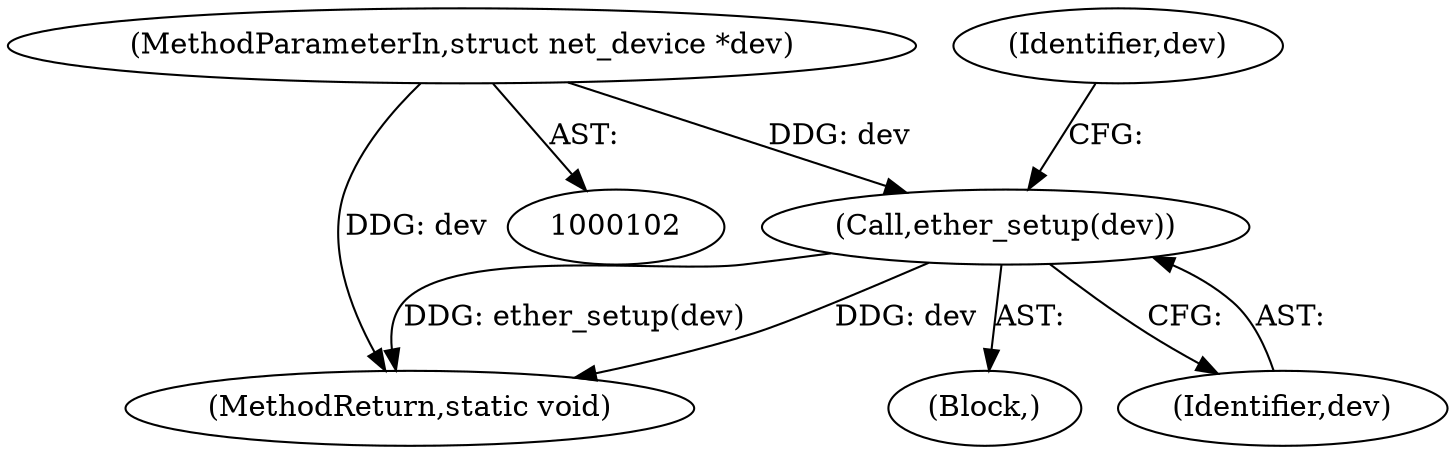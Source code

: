 digraph "0_linux_550fd08c2cebad61c548def135f67aba284c6162_2@pointer" {
"1000103" [label="(MethodParameterIn,struct net_device *dev)"];
"1000116" [label="(Call,ether_setup(dev))"];
"1000155" [label="(MethodReturn,static void)"];
"1000104" [label="(Block,)"];
"1000117" [label="(Identifier,dev)"];
"1000103" [label="(MethodParameterIn,struct net_device *dev)"];
"1000120" [label="(Identifier,dev)"];
"1000116" [label="(Call,ether_setup(dev))"];
"1000103" -> "1000102"  [label="AST: "];
"1000103" -> "1000155"  [label="DDG: dev"];
"1000103" -> "1000116"  [label="DDG: dev"];
"1000116" -> "1000104"  [label="AST: "];
"1000116" -> "1000117"  [label="CFG: "];
"1000117" -> "1000116"  [label="AST: "];
"1000120" -> "1000116"  [label="CFG: "];
"1000116" -> "1000155"  [label="DDG: dev"];
"1000116" -> "1000155"  [label="DDG: ether_setup(dev)"];
}
